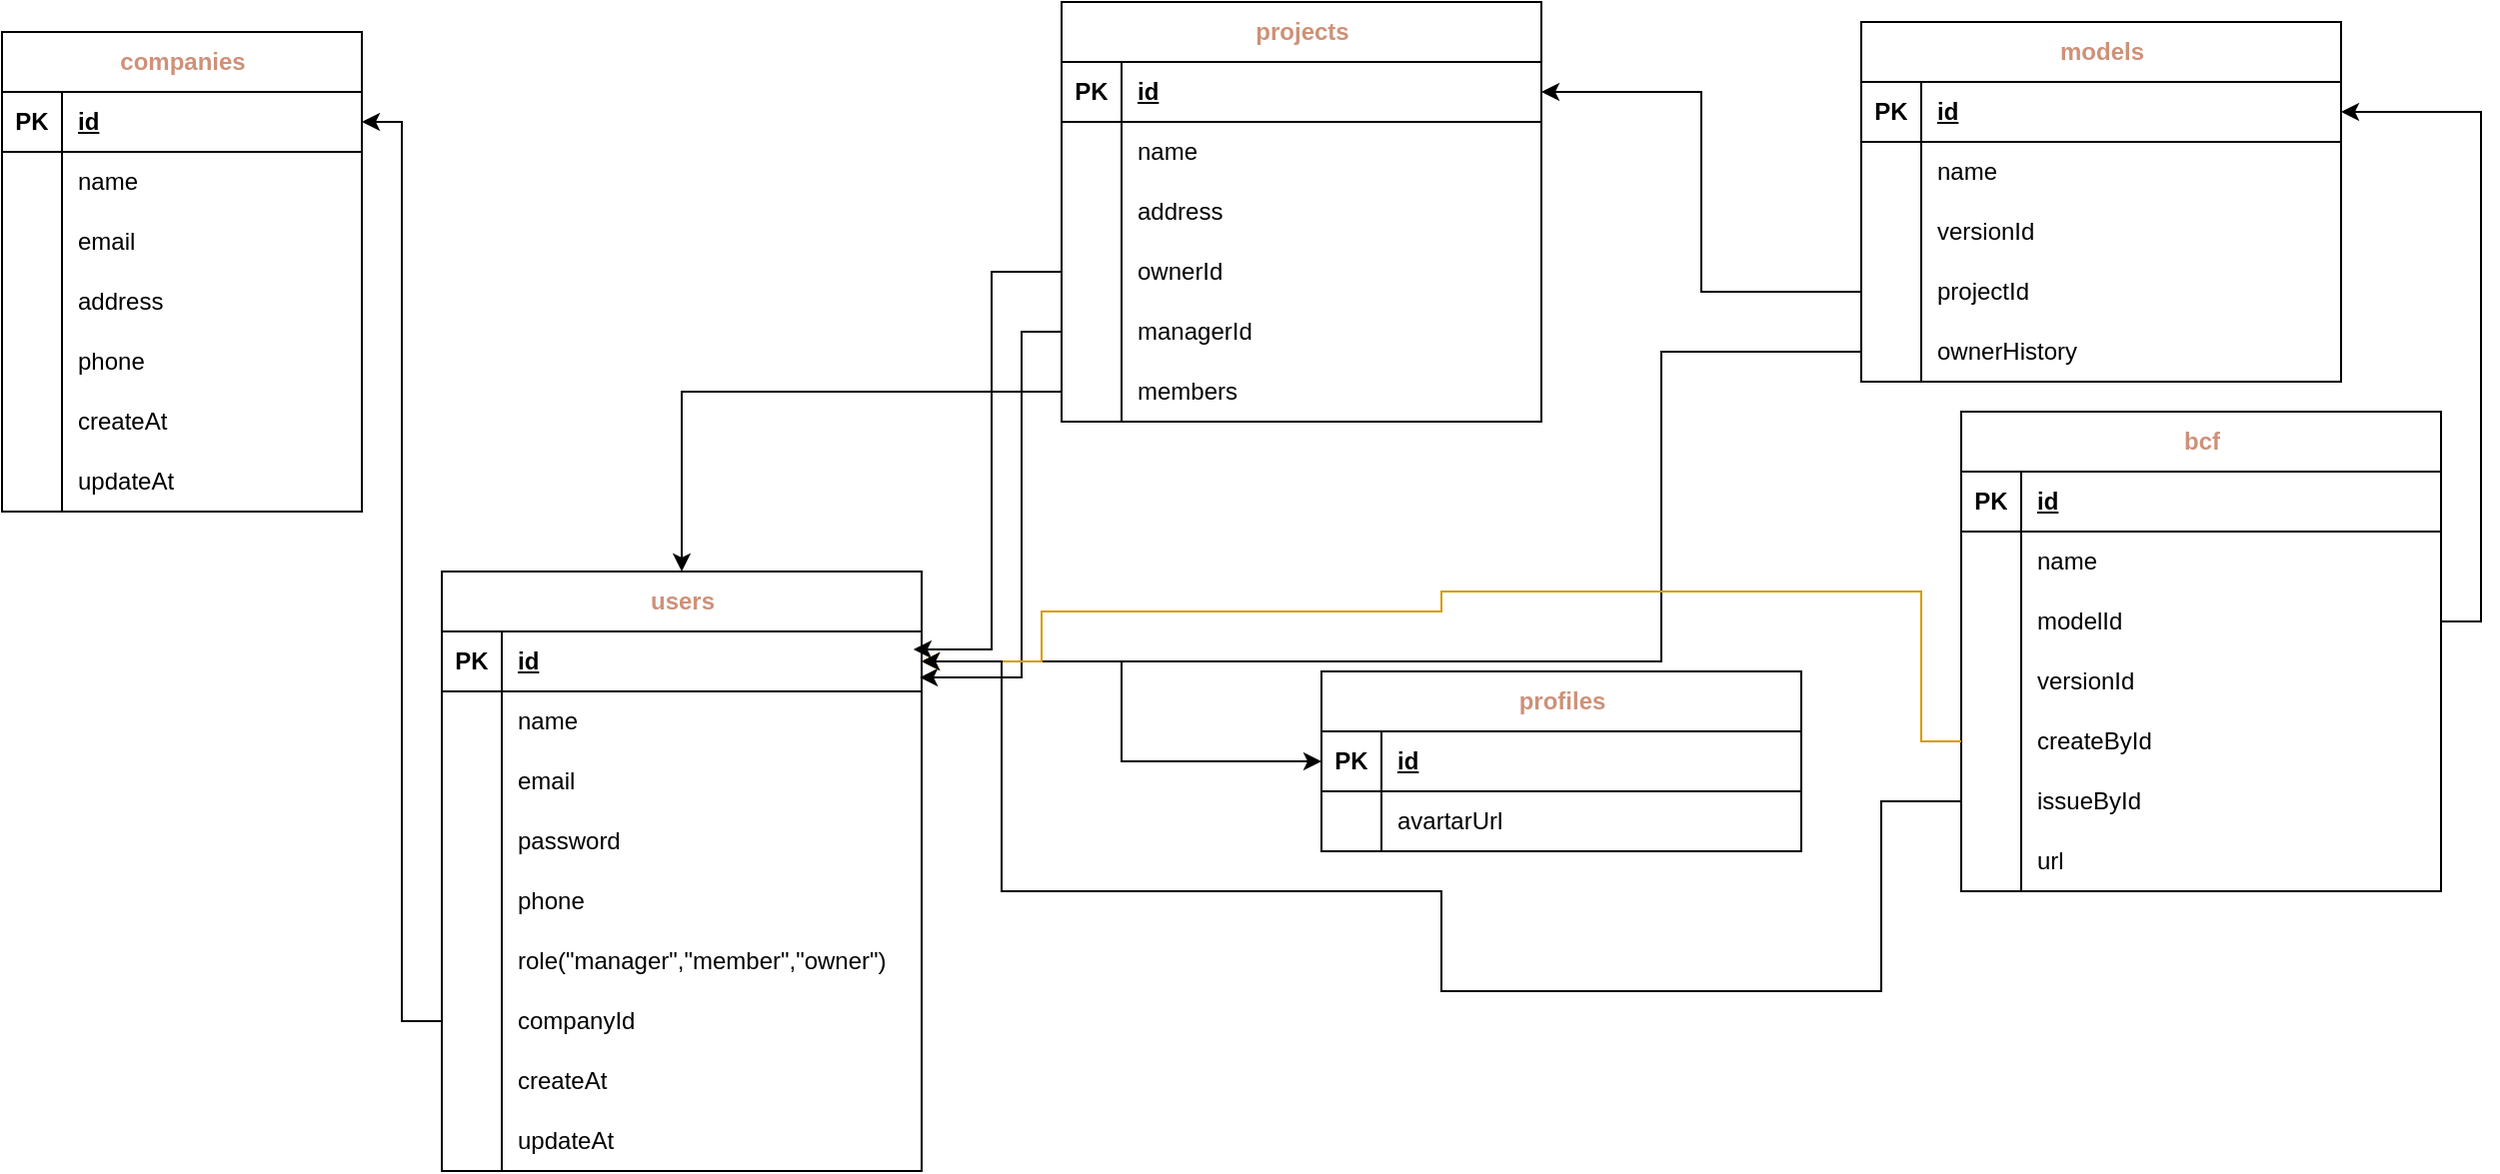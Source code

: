 <mxfile version="24.7.7">
  <diagram name="Page-1" id="wyRw4nGdcyntfbPrI7tr">
    <mxGraphModel dx="1432" dy="786" grid="1" gridSize="10" guides="1" tooltips="1" connect="1" arrows="1" fold="1" page="1" pageScale="1" pageWidth="1500" pageHeight="2000" math="0" shadow="0">
      <root>
        <mxCell id="0" />
        <mxCell id="1" parent="0" />
        <mxCell id="flNPh5zoh9c1n2RcqFWr-1" value="&lt;font color=&quot;#ce9178&quot;&gt;companies&lt;/font&gt;" style="shape=table;startSize=30;container=1;collapsible=1;childLayout=tableLayout;fixedRows=1;rowLines=0;fontStyle=1;align=center;resizeLast=1;html=1;" vertex="1" parent="1">
          <mxGeometry x="50" y="40" width="180" height="240" as="geometry" />
        </mxCell>
        <mxCell id="flNPh5zoh9c1n2RcqFWr-2" value="" style="shape=tableRow;horizontal=0;startSize=0;swimlaneHead=0;swimlaneBody=0;fillColor=none;collapsible=0;dropTarget=0;points=[[0,0.5],[1,0.5]];portConstraint=eastwest;top=0;left=0;right=0;bottom=1;" vertex="1" parent="flNPh5zoh9c1n2RcqFWr-1">
          <mxGeometry y="30" width="180" height="30" as="geometry" />
        </mxCell>
        <mxCell id="flNPh5zoh9c1n2RcqFWr-3" value="PK" style="shape=partialRectangle;connectable=0;fillColor=none;top=0;left=0;bottom=0;right=0;fontStyle=1;overflow=hidden;whiteSpace=wrap;html=1;" vertex="1" parent="flNPh5zoh9c1n2RcqFWr-2">
          <mxGeometry width="30" height="30" as="geometry">
            <mxRectangle width="30" height="30" as="alternateBounds" />
          </mxGeometry>
        </mxCell>
        <mxCell id="flNPh5zoh9c1n2RcqFWr-4" value="id" style="shape=partialRectangle;connectable=0;fillColor=none;top=0;left=0;bottom=0;right=0;align=left;spacingLeft=6;fontStyle=5;overflow=hidden;whiteSpace=wrap;html=1;" vertex="1" parent="flNPh5zoh9c1n2RcqFWr-2">
          <mxGeometry x="30" width="150" height="30" as="geometry">
            <mxRectangle width="150" height="30" as="alternateBounds" />
          </mxGeometry>
        </mxCell>
        <mxCell id="flNPh5zoh9c1n2RcqFWr-5" value="" style="shape=tableRow;horizontal=0;startSize=0;swimlaneHead=0;swimlaneBody=0;fillColor=none;collapsible=0;dropTarget=0;points=[[0,0.5],[1,0.5]];portConstraint=eastwest;top=0;left=0;right=0;bottom=0;" vertex="1" parent="flNPh5zoh9c1n2RcqFWr-1">
          <mxGeometry y="60" width="180" height="30" as="geometry" />
        </mxCell>
        <mxCell id="flNPh5zoh9c1n2RcqFWr-6" value="" style="shape=partialRectangle;connectable=0;fillColor=none;top=0;left=0;bottom=0;right=0;editable=1;overflow=hidden;whiteSpace=wrap;html=1;" vertex="1" parent="flNPh5zoh9c1n2RcqFWr-5">
          <mxGeometry width="30" height="30" as="geometry">
            <mxRectangle width="30" height="30" as="alternateBounds" />
          </mxGeometry>
        </mxCell>
        <mxCell id="flNPh5zoh9c1n2RcqFWr-7" value="name" style="shape=partialRectangle;connectable=0;fillColor=none;top=0;left=0;bottom=0;right=0;align=left;spacingLeft=6;overflow=hidden;whiteSpace=wrap;html=1;" vertex="1" parent="flNPh5zoh9c1n2RcqFWr-5">
          <mxGeometry x="30" width="150" height="30" as="geometry">
            <mxRectangle width="150" height="30" as="alternateBounds" />
          </mxGeometry>
        </mxCell>
        <mxCell id="flNPh5zoh9c1n2RcqFWr-8" value="" style="shape=tableRow;horizontal=0;startSize=0;swimlaneHead=0;swimlaneBody=0;fillColor=none;collapsible=0;dropTarget=0;points=[[0,0.5],[1,0.5]];portConstraint=eastwest;top=0;left=0;right=0;bottom=0;" vertex="1" parent="flNPh5zoh9c1n2RcqFWr-1">
          <mxGeometry y="90" width="180" height="30" as="geometry" />
        </mxCell>
        <mxCell id="flNPh5zoh9c1n2RcqFWr-9" value="" style="shape=partialRectangle;connectable=0;fillColor=none;top=0;left=0;bottom=0;right=0;editable=1;overflow=hidden;whiteSpace=wrap;html=1;" vertex="1" parent="flNPh5zoh9c1n2RcqFWr-8">
          <mxGeometry width="30" height="30" as="geometry">
            <mxRectangle width="30" height="30" as="alternateBounds" />
          </mxGeometry>
        </mxCell>
        <mxCell id="flNPh5zoh9c1n2RcqFWr-10" value="email" style="shape=partialRectangle;connectable=0;fillColor=none;top=0;left=0;bottom=0;right=0;align=left;spacingLeft=6;overflow=hidden;whiteSpace=wrap;html=1;" vertex="1" parent="flNPh5zoh9c1n2RcqFWr-8">
          <mxGeometry x="30" width="150" height="30" as="geometry">
            <mxRectangle width="150" height="30" as="alternateBounds" />
          </mxGeometry>
        </mxCell>
        <mxCell id="flNPh5zoh9c1n2RcqFWr-11" value="" style="shape=tableRow;horizontal=0;startSize=0;swimlaneHead=0;swimlaneBody=0;fillColor=none;collapsible=0;dropTarget=0;points=[[0,0.5],[1,0.5]];portConstraint=eastwest;top=0;left=0;right=0;bottom=0;" vertex="1" parent="flNPh5zoh9c1n2RcqFWr-1">
          <mxGeometry y="120" width="180" height="30" as="geometry" />
        </mxCell>
        <mxCell id="flNPh5zoh9c1n2RcqFWr-12" value="" style="shape=partialRectangle;connectable=0;fillColor=none;top=0;left=0;bottom=0;right=0;editable=1;overflow=hidden;whiteSpace=wrap;html=1;" vertex="1" parent="flNPh5zoh9c1n2RcqFWr-11">
          <mxGeometry width="30" height="30" as="geometry">
            <mxRectangle width="30" height="30" as="alternateBounds" />
          </mxGeometry>
        </mxCell>
        <mxCell id="flNPh5zoh9c1n2RcqFWr-13" value="address" style="shape=partialRectangle;connectable=0;fillColor=none;top=0;left=0;bottom=0;right=0;align=left;spacingLeft=6;overflow=hidden;whiteSpace=wrap;html=1;" vertex="1" parent="flNPh5zoh9c1n2RcqFWr-11">
          <mxGeometry x="30" width="150" height="30" as="geometry">
            <mxRectangle width="150" height="30" as="alternateBounds" />
          </mxGeometry>
        </mxCell>
        <mxCell id="flNPh5zoh9c1n2RcqFWr-42" style="shape=tableRow;horizontal=0;startSize=0;swimlaneHead=0;swimlaneBody=0;fillColor=none;collapsible=0;dropTarget=0;points=[[0,0.5],[1,0.5]];portConstraint=eastwest;top=0;left=0;right=0;bottom=0;" vertex="1" parent="flNPh5zoh9c1n2RcqFWr-1">
          <mxGeometry y="150" width="180" height="30" as="geometry" />
        </mxCell>
        <mxCell id="flNPh5zoh9c1n2RcqFWr-43" style="shape=partialRectangle;connectable=0;fillColor=none;top=0;left=0;bottom=0;right=0;editable=1;overflow=hidden;whiteSpace=wrap;html=1;" vertex="1" parent="flNPh5zoh9c1n2RcqFWr-42">
          <mxGeometry width="30" height="30" as="geometry">
            <mxRectangle width="30" height="30" as="alternateBounds" />
          </mxGeometry>
        </mxCell>
        <mxCell id="flNPh5zoh9c1n2RcqFWr-44" value="phone" style="shape=partialRectangle;connectable=0;fillColor=none;top=0;left=0;bottom=0;right=0;align=left;spacingLeft=6;overflow=hidden;whiteSpace=wrap;html=1;" vertex="1" parent="flNPh5zoh9c1n2RcqFWr-42">
          <mxGeometry x="30" width="150" height="30" as="geometry">
            <mxRectangle width="150" height="30" as="alternateBounds" />
          </mxGeometry>
        </mxCell>
        <mxCell id="flNPh5zoh9c1n2RcqFWr-17" style="shape=tableRow;horizontal=0;startSize=0;swimlaneHead=0;swimlaneBody=0;fillColor=none;collapsible=0;dropTarget=0;points=[[0,0.5],[1,0.5]];portConstraint=eastwest;top=0;left=0;right=0;bottom=0;" vertex="1" parent="flNPh5zoh9c1n2RcqFWr-1">
          <mxGeometry y="180" width="180" height="30" as="geometry" />
        </mxCell>
        <mxCell id="flNPh5zoh9c1n2RcqFWr-18" style="shape=partialRectangle;connectable=0;fillColor=none;top=0;left=0;bottom=0;right=0;editable=1;overflow=hidden;whiteSpace=wrap;html=1;" vertex="1" parent="flNPh5zoh9c1n2RcqFWr-17">
          <mxGeometry width="30" height="30" as="geometry">
            <mxRectangle width="30" height="30" as="alternateBounds" />
          </mxGeometry>
        </mxCell>
        <mxCell id="flNPh5zoh9c1n2RcqFWr-19" value="createAt" style="shape=partialRectangle;connectable=0;fillColor=none;top=0;left=0;bottom=0;right=0;align=left;spacingLeft=6;overflow=hidden;whiteSpace=wrap;html=1;" vertex="1" parent="flNPh5zoh9c1n2RcqFWr-17">
          <mxGeometry x="30" width="150" height="30" as="geometry">
            <mxRectangle width="150" height="30" as="alternateBounds" />
          </mxGeometry>
        </mxCell>
        <mxCell id="flNPh5zoh9c1n2RcqFWr-14" style="shape=tableRow;horizontal=0;startSize=0;swimlaneHead=0;swimlaneBody=0;fillColor=none;collapsible=0;dropTarget=0;points=[[0,0.5],[1,0.5]];portConstraint=eastwest;top=0;left=0;right=0;bottom=0;" vertex="1" parent="flNPh5zoh9c1n2RcqFWr-1">
          <mxGeometry y="210" width="180" height="30" as="geometry" />
        </mxCell>
        <mxCell id="flNPh5zoh9c1n2RcqFWr-15" style="shape=partialRectangle;connectable=0;fillColor=none;top=0;left=0;bottom=0;right=0;editable=1;overflow=hidden;whiteSpace=wrap;html=1;" vertex="1" parent="flNPh5zoh9c1n2RcqFWr-14">
          <mxGeometry width="30" height="30" as="geometry">
            <mxRectangle width="30" height="30" as="alternateBounds" />
          </mxGeometry>
        </mxCell>
        <mxCell id="flNPh5zoh9c1n2RcqFWr-16" value="updateAt" style="shape=partialRectangle;connectable=0;fillColor=none;top=0;left=0;bottom=0;right=0;align=left;spacingLeft=6;overflow=hidden;whiteSpace=wrap;html=1;" vertex="1" parent="flNPh5zoh9c1n2RcqFWr-14">
          <mxGeometry x="30" width="150" height="30" as="geometry">
            <mxRectangle width="150" height="30" as="alternateBounds" />
          </mxGeometry>
        </mxCell>
        <mxCell id="flNPh5zoh9c1n2RcqFWr-20" value="&lt;font color=&quot;#ce9178&quot;&gt;users&lt;/font&gt;" style="shape=table;startSize=30;container=1;collapsible=1;childLayout=tableLayout;fixedRows=1;rowLines=0;fontStyle=1;align=center;resizeLast=1;html=1;" vertex="1" parent="1">
          <mxGeometry x="270" y="310" width="240" height="300" as="geometry" />
        </mxCell>
        <mxCell id="flNPh5zoh9c1n2RcqFWr-21" value="" style="shape=tableRow;horizontal=0;startSize=0;swimlaneHead=0;swimlaneBody=0;fillColor=none;collapsible=0;dropTarget=0;points=[[0,0.5],[1,0.5]];portConstraint=eastwest;top=0;left=0;right=0;bottom=1;" vertex="1" parent="flNPh5zoh9c1n2RcqFWr-20">
          <mxGeometry y="30" width="240" height="30" as="geometry" />
        </mxCell>
        <mxCell id="flNPh5zoh9c1n2RcqFWr-22" value="PK" style="shape=partialRectangle;connectable=0;fillColor=none;top=0;left=0;bottom=0;right=0;fontStyle=1;overflow=hidden;whiteSpace=wrap;html=1;" vertex="1" parent="flNPh5zoh9c1n2RcqFWr-21">
          <mxGeometry width="30" height="30" as="geometry">
            <mxRectangle width="30" height="30" as="alternateBounds" />
          </mxGeometry>
        </mxCell>
        <mxCell id="flNPh5zoh9c1n2RcqFWr-23" value="id" style="shape=partialRectangle;connectable=0;fillColor=none;top=0;left=0;bottom=0;right=0;align=left;spacingLeft=6;fontStyle=5;overflow=hidden;whiteSpace=wrap;html=1;" vertex="1" parent="flNPh5zoh9c1n2RcqFWr-21">
          <mxGeometry x="30" width="210" height="30" as="geometry">
            <mxRectangle width="210" height="30" as="alternateBounds" />
          </mxGeometry>
        </mxCell>
        <mxCell id="flNPh5zoh9c1n2RcqFWr-24" value="" style="shape=tableRow;horizontal=0;startSize=0;swimlaneHead=0;swimlaneBody=0;fillColor=none;collapsible=0;dropTarget=0;points=[[0,0.5],[1,0.5]];portConstraint=eastwest;top=0;left=0;right=0;bottom=0;" vertex="1" parent="flNPh5zoh9c1n2RcqFWr-20">
          <mxGeometry y="60" width="240" height="30" as="geometry" />
        </mxCell>
        <mxCell id="flNPh5zoh9c1n2RcqFWr-25" value="" style="shape=partialRectangle;connectable=0;fillColor=none;top=0;left=0;bottom=0;right=0;editable=1;overflow=hidden;whiteSpace=wrap;html=1;" vertex="1" parent="flNPh5zoh9c1n2RcqFWr-24">
          <mxGeometry width="30" height="30" as="geometry">
            <mxRectangle width="30" height="30" as="alternateBounds" />
          </mxGeometry>
        </mxCell>
        <mxCell id="flNPh5zoh9c1n2RcqFWr-26" value="name" style="shape=partialRectangle;connectable=0;fillColor=none;top=0;left=0;bottom=0;right=0;align=left;spacingLeft=6;overflow=hidden;whiteSpace=wrap;html=1;" vertex="1" parent="flNPh5zoh9c1n2RcqFWr-24">
          <mxGeometry x="30" width="210" height="30" as="geometry">
            <mxRectangle width="210" height="30" as="alternateBounds" />
          </mxGeometry>
        </mxCell>
        <mxCell id="flNPh5zoh9c1n2RcqFWr-27" value="" style="shape=tableRow;horizontal=0;startSize=0;swimlaneHead=0;swimlaneBody=0;fillColor=none;collapsible=0;dropTarget=0;points=[[0,0.5],[1,0.5]];portConstraint=eastwest;top=0;left=0;right=0;bottom=0;" vertex="1" parent="flNPh5zoh9c1n2RcqFWr-20">
          <mxGeometry y="90" width="240" height="30" as="geometry" />
        </mxCell>
        <mxCell id="flNPh5zoh9c1n2RcqFWr-28" value="" style="shape=partialRectangle;connectable=0;fillColor=none;top=0;left=0;bottom=0;right=0;editable=1;overflow=hidden;whiteSpace=wrap;html=1;" vertex="1" parent="flNPh5zoh9c1n2RcqFWr-27">
          <mxGeometry width="30" height="30" as="geometry">
            <mxRectangle width="30" height="30" as="alternateBounds" />
          </mxGeometry>
        </mxCell>
        <mxCell id="flNPh5zoh9c1n2RcqFWr-29" value="email" style="shape=partialRectangle;connectable=0;fillColor=none;top=0;left=0;bottom=0;right=0;align=left;spacingLeft=6;overflow=hidden;whiteSpace=wrap;html=1;" vertex="1" parent="flNPh5zoh9c1n2RcqFWr-27">
          <mxGeometry x="30" width="210" height="30" as="geometry">
            <mxRectangle width="210" height="30" as="alternateBounds" />
          </mxGeometry>
        </mxCell>
        <mxCell id="flNPh5zoh9c1n2RcqFWr-30" value="" style="shape=tableRow;horizontal=0;startSize=0;swimlaneHead=0;swimlaneBody=0;fillColor=none;collapsible=0;dropTarget=0;points=[[0,0.5],[1,0.5]];portConstraint=eastwest;top=0;left=0;right=0;bottom=0;" vertex="1" parent="flNPh5zoh9c1n2RcqFWr-20">
          <mxGeometry y="120" width="240" height="30" as="geometry" />
        </mxCell>
        <mxCell id="flNPh5zoh9c1n2RcqFWr-31" value="" style="shape=partialRectangle;connectable=0;fillColor=none;top=0;left=0;bottom=0;right=0;editable=1;overflow=hidden;whiteSpace=wrap;html=1;" vertex="1" parent="flNPh5zoh9c1n2RcqFWr-30">
          <mxGeometry width="30" height="30" as="geometry">
            <mxRectangle width="30" height="30" as="alternateBounds" />
          </mxGeometry>
        </mxCell>
        <mxCell id="flNPh5zoh9c1n2RcqFWr-32" value="password" style="shape=partialRectangle;connectable=0;fillColor=none;top=0;left=0;bottom=0;right=0;align=left;spacingLeft=6;overflow=hidden;whiteSpace=wrap;html=1;" vertex="1" parent="flNPh5zoh9c1n2RcqFWr-30">
          <mxGeometry x="30" width="210" height="30" as="geometry">
            <mxRectangle width="210" height="30" as="alternateBounds" />
          </mxGeometry>
        </mxCell>
        <mxCell id="flNPh5zoh9c1n2RcqFWr-33" style="shape=tableRow;horizontal=0;startSize=0;swimlaneHead=0;swimlaneBody=0;fillColor=none;collapsible=0;dropTarget=0;points=[[0,0.5],[1,0.5]];portConstraint=eastwest;top=0;left=0;right=0;bottom=0;" vertex="1" parent="flNPh5zoh9c1n2RcqFWr-20">
          <mxGeometry y="150" width="240" height="30" as="geometry" />
        </mxCell>
        <mxCell id="flNPh5zoh9c1n2RcqFWr-34" style="shape=partialRectangle;connectable=0;fillColor=none;top=0;left=0;bottom=0;right=0;editable=1;overflow=hidden;whiteSpace=wrap;html=1;" vertex="1" parent="flNPh5zoh9c1n2RcqFWr-33">
          <mxGeometry width="30" height="30" as="geometry">
            <mxRectangle width="30" height="30" as="alternateBounds" />
          </mxGeometry>
        </mxCell>
        <mxCell id="flNPh5zoh9c1n2RcqFWr-35" value="phone" style="shape=partialRectangle;connectable=0;fillColor=none;top=0;left=0;bottom=0;right=0;align=left;spacingLeft=6;overflow=hidden;whiteSpace=wrap;html=1;" vertex="1" parent="flNPh5zoh9c1n2RcqFWr-33">
          <mxGeometry x="30" width="210" height="30" as="geometry">
            <mxRectangle width="210" height="30" as="alternateBounds" />
          </mxGeometry>
        </mxCell>
        <mxCell id="flNPh5zoh9c1n2RcqFWr-39" style="shape=tableRow;horizontal=0;startSize=0;swimlaneHead=0;swimlaneBody=0;fillColor=none;collapsible=0;dropTarget=0;points=[[0,0.5],[1,0.5]];portConstraint=eastwest;top=0;left=0;right=0;bottom=0;" vertex="1" parent="flNPh5zoh9c1n2RcqFWr-20">
          <mxGeometry y="180" width="240" height="30" as="geometry" />
        </mxCell>
        <mxCell id="flNPh5zoh9c1n2RcqFWr-40" style="shape=partialRectangle;connectable=0;fillColor=none;top=0;left=0;bottom=0;right=0;editable=1;overflow=hidden;whiteSpace=wrap;html=1;" vertex="1" parent="flNPh5zoh9c1n2RcqFWr-39">
          <mxGeometry width="30" height="30" as="geometry">
            <mxRectangle width="30" height="30" as="alternateBounds" />
          </mxGeometry>
        </mxCell>
        <mxCell id="flNPh5zoh9c1n2RcqFWr-41" value="role(&quot;manager&quot;,&quot;member&quot;,&quot;owner&quot;)" style="shape=partialRectangle;connectable=0;fillColor=none;top=0;left=0;bottom=0;right=0;align=left;spacingLeft=6;overflow=hidden;whiteSpace=wrap;html=1;" vertex="1" parent="flNPh5zoh9c1n2RcqFWr-39">
          <mxGeometry x="30" width="210" height="30" as="geometry">
            <mxRectangle width="210" height="30" as="alternateBounds" />
          </mxGeometry>
        </mxCell>
        <mxCell id="flNPh5zoh9c1n2RcqFWr-132" style="shape=tableRow;horizontal=0;startSize=0;swimlaneHead=0;swimlaneBody=0;fillColor=none;collapsible=0;dropTarget=0;points=[[0,0.5],[1,0.5]];portConstraint=eastwest;top=0;left=0;right=0;bottom=0;" vertex="1" parent="flNPh5zoh9c1n2RcqFWr-20">
          <mxGeometry y="210" width="240" height="30" as="geometry" />
        </mxCell>
        <mxCell id="flNPh5zoh9c1n2RcqFWr-133" style="shape=partialRectangle;connectable=0;fillColor=none;top=0;left=0;bottom=0;right=0;editable=1;overflow=hidden;whiteSpace=wrap;html=1;" vertex="1" parent="flNPh5zoh9c1n2RcqFWr-132">
          <mxGeometry width="30" height="30" as="geometry">
            <mxRectangle width="30" height="30" as="alternateBounds" />
          </mxGeometry>
        </mxCell>
        <mxCell id="flNPh5zoh9c1n2RcqFWr-134" value="companyId" style="shape=partialRectangle;connectable=0;fillColor=none;top=0;left=0;bottom=0;right=0;align=left;spacingLeft=6;overflow=hidden;whiteSpace=wrap;html=1;" vertex="1" parent="flNPh5zoh9c1n2RcqFWr-132">
          <mxGeometry x="30" width="210" height="30" as="geometry">
            <mxRectangle width="210" height="30" as="alternateBounds" />
          </mxGeometry>
        </mxCell>
        <mxCell id="flNPh5zoh9c1n2RcqFWr-36" style="shape=tableRow;horizontal=0;startSize=0;swimlaneHead=0;swimlaneBody=0;fillColor=none;collapsible=0;dropTarget=0;points=[[0,0.5],[1,0.5]];portConstraint=eastwest;top=0;left=0;right=0;bottom=0;" vertex="1" parent="flNPh5zoh9c1n2RcqFWr-20">
          <mxGeometry y="240" width="240" height="30" as="geometry" />
        </mxCell>
        <mxCell id="flNPh5zoh9c1n2RcqFWr-37" style="shape=partialRectangle;connectable=0;fillColor=none;top=0;left=0;bottom=0;right=0;editable=1;overflow=hidden;whiteSpace=wrap;html=1;" vertex="1" parent="flNPh5zoh9c1n2RcqFWr-36">
          <mxGeometry width="30" height="30" as="geometry">
            <mxRectangle width="30" height="30" as="alternateBounds" />
          </mxGeometry>
        </mxCell>
        <mxCell id="flNPh5zoh9c1n2RcqFWr-38" value="createAt" style="shape=partialRectangle;connectable=0;fillColor=none;top=0;left=0;bottom=0;right=0;align=left;spacingLeft=6;overflow=hidden;whiteSpace=wrap;html=1;" vertex="1" parent="flNPh5zoh9c1n2RcqFWr-36">
          <mxGeometry x="30" width="210" height="30" as="geometry">
            <mxRectangle width="210" height="30" as="alternateBounds" />
          </mxGeometry>
        </mxCell>
        <mxCell id="flNPh5zoh9c1n2RcqFWr-45" style="shape=tableRow;horizontal=0;startSize=0;swimlaneHead=0;swimlaneBody=0;fillColor=none;collapsible=0;dropTarget=0;points=[[0,0.5],[1,0.5]];portConstraint=eastwest;top=0;left=0;right=0;bottom=0;" vertex="1" parent="flNPh5zoh9c1n2RcqFWr-20">
          <mxGeometry y="270" width="240" height="30" as="geometry" />
        </mxCell>
        <mxCell id="flNPh5zoh9c1n2RcqFWr-46" style="shape=partialRectangle;connectable=0;fillColor=none;top=0;left=0;bottom=0;right=0;editable=1;overflow=hidden;whiteSpace=wrap;html=1;" vertex="1" parent="flNPh5zoh9c1n2RcqFWr-45">
          <mxGeometry width="30" height="30" as="geometry">
            <mxRectangle width="30" height="30" as="alternateBounds" />
          </mxGeometry>
        </mxCell>
        <mxCell id="flNPh5zoh9c1n2RcqFWr-47" value="updateAt" style="shape=partialRectangle;connectable=0;fillColor=none;top=0;left=0;bottom=0;right=0;align=left;spacingLeft=6;overflow=hidden;whiteSpace=wrap;html=1;" vertex="1" parent="flNPh5zoh9c1n2RcqFWr-45">
          <mxGeometry x="30" width="210" height="30" as="geometry">
            <mxRectangle width="210" height="30" as="alternateBounds" />
          </mxGeometry>
        </mxCell>
        <mxCell id="flNPh5zoh9c1n2RcqFWr-48" value="&lt;font color=&quot;#ce9178&quot;&gt;profiles&lt;/font&gt;" style="shape=table;startSize=30;container=1;collapsible=1;childLayout=tableLayout;fixedRows=1;rowLines=0;fontStyle=1;align=center;resizeLast=1;html=1;" vertex="1" parent="1">
          <mxGeometry x="710" y="360" width="240" height="90" as="geometry" />
        </mxCell>
        <mxCell id="flNPh5zoh9c1n2RcqFWr-49" value="" style="shape=tableRow;horizontal=0;startSize=0;swimlaneHead=0;swimlaneBody=0;fillColor=none;collapsible=0;dropTarget=0;points=[[0,0.5],[1,0.5]];portConstraint=eastwest;top=0;left=0;right=0;bottom=1;" vertex="1" parent="flNPh5zoh9c1n2RcqFWr-48">
          <mxGeometry y="30" width="240" height="30" as="geometry" />
        </mxCell>
        <mxCell id="flNPh5zoh9c1n2RcqFWr-50" value="PK" style="shape=partialRectangle;connectable=0;fillColor=none;top=0;left=0;bottom=0;right=0;fontStyle=1;overflow=hidden;whiteSpace=wrap;html=1;" vertex="1" parent="flNPh5zoh9c1n2RcqFWr-49">
          <mxGeometry width="30" height="30" as="geometry">
            <mxRectangle width="30" height="30" as="alternateBounds" />
          </mxGeometry>
        </mxCell>
        <mxCell id="flNPh5zoh9c1n2RcqFWr-51" value="id" style="shape=partialRectangle;connectable=0;fillColor=none;top=0;left=0;bottom=0;right=0;align=left;spacingLeft=6;fontStyle=5;overflow=hidden;whiteSpace=wrap;html=1;" vertex="1" parent="flNPh5zoh9c1n2RcqFWr-49">
          <mxGeometry x="30" width="210" height="30" as="geometry">
            <mxRectangle width="210" height="30" as="alternateBounds" />
          </mxGeometry>
        </mxCell>
        <mxCell id="flNPh5zoh9c1n2RcqFWr-52" value="" style="shape=tableRow;horizontal=0;startSize=0;swimlaneHead=0;swimlaneBody=0;fillColor=none;collapsible=0;dropTarget=0;points=[[0,0.5],[1,0.5]];portConstraint=eastwest;top=0;left=0;right=0;bottom=0;" vertex="1" parent="flNPh5zoh9c1n2RcqFWr-48">
          <mxGeometry y="60" width="240" height="30" as="geometry" />
        </mxCell>
        <mxCell id="flNPh5zoh9c1n2RcqFWr-53" value="" style="shape=partialRectangle;connectable=0;fillColor=none;top=0;left=0;bottom=0;right=0;editable=1;overflow=hidden;whiteSpace=wrap;html=1;" vertex="1" parent="flNPh5zoh9c1n2RcqFWr-52">
          <mxGeometry width="30" height="30" as="geometry">
            <mxRectangle width="30" height="30" as="alternateBounds" />
          </mxGeometry>
        </mxCell>
        <mxCell id="flNPh5zoh9c1n2RcqFWr-54" value="avartarUrl" style="shape=partialRectangle;connectable=0;fillColor=none;top=0;left=0;bottom=0;right=0;align=left;spacingLeft=6;overflow=hidden;whiteSpace=wrap;html=1;" vertex="1" parent="flNPh5zoh9c1n2RcqFWr-52">
          <mxGeometry x="30" width="210" height="30" as="geometry">
            <mxRectangle width="210" height="30" as="alternateBounds" />
          </mxGeometry>
        </mxCell>
        <mxCell id="flNPh5zoh9c1n2RcqFWr-73" value="&lt;font color=&quot;#ce9178&quot;&gt;projects&lt;/font&gt;" style="shape=table;startSize=30;container=1;collapsible=1;childLayout=tableLayout;fixedRows=1;rowLines=0;fontStyle=1;align=center;resizeLast=1;html=1;" vertex="1" parent="1">
          <mxGeometry x="580" y="25" width="240" height="210" as="geometry" />
        </mxCell>
        <mxCell id="flNPh5zoh9c1n2RcqFWr-74" value="" style="shape=tableRow;horizontal=0;startSize=0;swimlaneHead=0;swimlaneBody=0;fillColor=none;collapsible=0;dropTarget=0;points=[[0,0.5],[1,0.5]];portConstraint=eastwest;top=0;left=0;right=0;bottom=1;" vertex="1" parent="flNPh5zoh9c1n2RcqFWr-73">
          <mxGeometry y="30" width="240" height="30" as="geometry" />
        </mxCell>
        <mxCell id="flNPh5zoh9c1n2RcqFWr-75" value="PK" style="shape=partialRectangle;connectable=0;fillColor=none;top=0;left=0;bottom=0;right=0;fontStyle=1;overflow=hidden;whiteSpace=wrap;html=1;" vertex="1" parent="flNPh5zoh9c1n2RcqFWr-74">
          <mxGeometry width="30" height="30" as="geometry">
            <mxRectangle width="30" height="30" as="alternateBounds" />
          </mxGeometry>
        </mxCell>
        <mxCell id="flNPh5zoh9c1n2RcqFWr-76" value="id" style="shape=partialRectangle;connectable=0;fillColor=none;top=0;left=0;bottom=0;right=0;align=left;spacingLeft=6;fontStyle=5;overflow=hidden;whiteSpace=wrap;html=1;" vertex="1" parent="flNPh5zoh9c1n2RcqFWr-74">
          <mxGeometry x="30" width="210" height="30" as="geometry">
            <mxRectangle width="210" height="30" as="alternateBounds" />
          </mxGeometry>
        </mxCell>
        <mxCell id="flNPh5zoh9c1n2RcqFWr-77" value="" style="shape=tableRow;horizontal=0;startSize=0;swimlaneHead=0;swimlaneBody=0;fillColor=none;collapsible=0;dropTarget=0;points=[[0,0.5],[1,0.5]];portConstraint=eastwest;top=0;left=0;right=0;bottom=0;" vertex="1" parent="flNPh5zoh9c1n2RcqFWr-73">
          <mxGeometry y="60" width="240" height="30" as="geometry" />
        </mxCell>
        <mxCell id="flNPh5zoh9c1n2RcqFWr-78" value="" style="shape=partialRectangle;connectable=0;fillColor=none;top=0;left=0;bottom=0;right=0;editable=1;overflow=hidden;whiteSpace=wrap;html=1;" vertex="1" parent="flNPh5zoh9c1n2RcqFWr-77">
          <mxGeometry width="30" height="30" as="geometry">
            <mxRectangle width="30" height="30" as="alternateBounds" />
          </mxGeometry>
        </mxCell>
        <mxCell id="flNPh5zoh9c1n2RcqFWr-79" value="name" style="shape=partialRectangle;connectable=0;fillColor=none;top=0;left=0;bottom=0;right=0;align=left;spacingLeft=6;overflow=hidden;whiteSpace=wrap;html=1;" vertex="1" parent="flNPh5zoh9c1n2RcqFWr-77">
          <mxGeometry x="30" width="210" height="30" as="geometry">
            <mxRectangle width="210" height="30" as="alternateBounds" />
          </mxGeometry>
        </mxCell>
        <mxCell id="flNPh5zoh9c1n2RcqFWr-80" value="" style="shape=tableRow;horizontal=0;startSize=0;swimlaneHead=0;swimlaneBody=0;fillColor=none;collapsible=0;dropTarget=0;points=[[0,0.5],[1,0.5]];portConstraint=eastwest;top=0;left=0;right=0;bottom=0;" vertex="1" parent="flNPh5zoh9c1n2RcqFWr-73">
          <mxGeometry y="90" width="240" height="30" as="geometry" />
        </mxCell>
        <mxCell id="flNPh5zoh9c1n2RcqFWr-81" value="" style="shape=partialRectangle;connectable=0;fillColor=none;top=0;left=0;bottom=0;right=0;editable=1;overflow=hidden;whiteSpace=wrap;html=1;" vertex="1" parent="flNPh5zoh9c1n2RcqFWr-80">
          <mxGeometry width="30" height="30" as="geometry">
            <mxRectangle width="30" height="30" as="alternateBounds" />
          </mxGeometry>
        </mxCell>
        <mxCell id="flNPh5zoh9c1n2RcqFWr-82" value="address" style="shape=partialRectangle;connectable=0;fillColor=none;top=0;left=0;bottom=0;right=0;align=left;spacingLeft=6;overflow=hidden;whiteSpace=wrap;html=1;" vertex="1" parent="flNPh5zoh9c1n2RcqFWr-80">
          <mxGeometry x="30" width="210" height="30" as="geometry">
            <mxRectangle width="210" height="30" as="alternateBounds" />
          </mxGeometry>
        </mxCell>
        <mxCell id="flNPh5zoh9c1n2RcqFWr-83" value="" style="shape=tableRow;horizontal=0;startSize=0;swimlaneHead=0;swimlaneBody=0;fillColor=none;collapsible=0;dropTarget=0;points=[[0,0.5],[1,0.5]];portConstraint=eastwest;top=0;left=0;right=0;bottom=0;" vertex="1" parent="flNPh5zoh9c1n2RcqFWr-73">
          <mxGeometry y="120" width="240" height="30" as="geometry" />
        </mxCell>
        <mxCell id="flNPh5zoh9c1n2RcqFWr-84" value="" style="shape=partialRectangle;connectable=0;fillColor=none;top=0;left=0;bottom=0;right=0;editable=1;overflow=hidden;whiteSpace=wrap;html=1;" vertex="1" parent="flNPh5zoh9c1n2RcqFWr-83">
          <mxGeometry width="30" height="30" as="geometry">
            <mxRectangle width="30" height="30" as="alternateBounds" />
          </mxGeometry>
        </mxCell>
        <mxCell id="flNPh5zoh9c1n2RcqFWr-85" value="ownerId" style="shape=partialRectangle;connectable=0;fillColor=none;top=0;left=0;bottom=0;right=0;align=left;spacingLeft=6;overflow=hidden;whiteSpace=wrap;html=1;" vertex="1" parent="flNPh5zoh9c1n2RcqFWr-83">
          <mxGeometry x="30" width="210" height="30" as="geometry">
            <mxRectangle width="210" height="30" as="alternateBounds" />
          </mxGeometry>
        </mxCell>
        <mxCell id="flNPh5zoh9c1n2RcqFWr-137" style="shape=tableRow;horizontal=0;startSize=0;swimlaneHead=0;swimlaneBody=0;fillColor=none;collapsible=0;dropTarget=0;points=[[0,0.5],[1,0.5]];portConstraint=eastwest;top=0;left=0;right=0;bottom=0;" vertex="1" parent="flNPh5zoh9c1n2RcqFWr-73">
          <mxGeometry y="150" width="240" height="30" as="geometry" />
        </mxCell>
        <mxCell id="flNPh5zoh9c1n2RcqFWr-138" style="shape=partialRectangle;connectable=0;fillColor=none;top=0;left=0;bottom=0;right=0;editable=1;overflow=hidden;whiteSpace=wrap;html=1;" vertex="1" parent="flNPh5zoh9c1n2RcqFWr-137">
          <mxGeometry width="30" height="30" as="geometry">
            <mxRectangle width="30" height="30" as="alternateBounds" />
          </mxGeometry>
        </mxCell>
        <mxCell id="flNPh5zoh9c1n2RcqFWr-139" value="managerId" style="shape=partialRectangle;connectable=0;fillColor=none;top=0;left=0;bottom=0;right=0;align=left;spacingLeft=6;overflow=hidden;whiteSpace=wrap;html=1;" vertex="1" parent="flNPh5zoh9c1n2RcqFWr-137">
          <mxGeometry x="30" width="210" height="30" as="geometry">
            <mxRectangle width="210" height="30" as="alternateBounds" />
          </mxGeometry>
        </mxCell>
        <mxCell id="flNPh5zoh9c1n2RcqFWr-140" style="shape=tableRow;horizontal=0;startSize=0;swimlaneHead=0;swimlaneBody=0;fillColor=none;collapsible=0;dropTarget=0;points=[[0,0.5],[1,0.5]];portConstraint=eastwest;top=0;left=0;right=0;bottom=0;" vertex="1" parent="flNPh5zoh9c1n2RcqFWr-73">
          <mxGeometry y="180" width="240" height="30" as="geometry" />
        </mxCell>
        <mxCell id="flNPh5zoh9c1n2RcqFWr-141" style="shape=partialRectangle;connectable=0;fillColor=none;top=0;left=0;bottom=0;right=0;editable=1;overflow=hidden;whiteSpace=wrap;html=1;" vertex="1" parent="flNPh5zoh9c1n2RcqFWr-140">
          <mxGeometry width="30" height="30" as="geometry">
            <mxRectangle width="30" height="30" as="alternateBounds" />
          </mxGeometry>
        </mxCell>
        <mxCell id="flNPh5zoh9c1n2RcqFWr-142" value="members" style="shape=partialRectangle;connectable=0;fillColor=none;top=0;left=0;bottom=0;right=0;align=left;spacingLeft=6;overflow=hidden;whiteSpace=wrap;html=1;" vertex="1" parent="flNPh5zoh9c1n2RcqFWr-140">
          <mxGeometry x="30" width="210" height="30" as="geometry">
            <mxRectangle width="210" height="30" as="alternateBounds" />
          </mxGeometry>
        </mxCell>
        <mxCell id="flNPh5zoh9c1n2RcqFWr-98" value="&lt;font color=&quot;#ce9178&quot;&gt;models&lt;/font&gt;" style="shape=table;startSize=30;container=1;collapsible=1;childLayout=tableLayout;fixedRows=1;rowLines=0;fontStyle=1;align=center;resizeLast=1;html=1;" vertex="1" parent="1">
          <mxGeometry x="980" y="35" width="240" height="180" as="geometry" />
        </mxCell>
        <mxCell id="flNPh5zoh9c1n2RcqFWr-99" value="" style="shape=tableRow;horizontal=0;startSize=0;swimlaneHead=0;swimlaneBody=0;fillColor=none;collapsible=0;dropTarget=0;points=[[0,0.5],[1,0.5]];portConstraint=eastwest;top=0;left=0;right=0;bottom=1;" vertex="1" parent="flNPh5zoh9c1n2RcqFWr-98">
          <mxGeometry y="30" width="240" height="30" as="geometry" />
        </mxCell>
        <mxCell id="flNPh5zoh9c1n2RcqFWr-100" value="PK" style="shape=partialRectangle;connectable=0;fillColor=none;top=0;left=0;bottom=0;right=0;fontStyle=1;overflow=hidden;whiteSpace=wrap;html=1;" vertex="1" parent="flNPh5zoh9c1n2RcqFWr-99">
          <mxGeometry width="30" height="30" as="geometry">
            <mxRectangle width="30" height="30" as="alternateBounds" />
          </mxGeometry>
        </mxCell>
        <mxCell id="flNPh5zoh9c1n2RcqFWr-101" value="id" style="shape=partialRectangle;connectable=0;fillColor=none;top=0;left=0;bottom=0;right=0;align=left;spacingLeft=6;fontStyle=5;overflow=hidden;whiteSpace=wrap;html=1;" vertex="1" parent="flNPh5zoh9c1n2RcqFWr-99">
          <mxGeometry x="30" width="210" height="30" as="geometry">
            <mxRectangle width="210" height="30" as="alternateBounds" />
          </mxGeometry>
        </mxCell>
        <mxCell id="flNPh5zoh9c1n2RcqFWr-102" value="" style="shape=tableRow;horizontal=0;startSize=0;swimlaneHead=0;swimlaneBody=0;fillColor=none;collapsible=0;dropTarget=0;points=[[0,0.5],[1,0.5]];portConstraint=eastwest;top=0;left=0;right=0;bottom=0;" vertex="1" parent="flNPh5zoh9c1n2RcqFWr-98">
          <mxGeometry y="60" width="240" height="30" as="geometry" />
        </mxCell>
        <mxCell id="flNPh5zoh9c1n2RcqFWr-103" value="" style="shape=partialRectangle;connectable=0;fillColor=none;top=0;left=0;bottom=0;right=0;editable=1;overflow=hidden;whiteSpace=wrap;html=1;" vertex="1" parent="flNPh5zoh9c1n2RcqFWr-102">
          <mxGeometry width="30" height="30" as="geometry">
            <mxRectangle width="30" height="30" as="alternateBounds" />
          </mxGeometry>
        </mxCell>
        <mxCell id="flNPh5zoh9c1n2RcqFWr-104" value="name" style="shape=partialRectangle;connectable=0;fillColor=none;top=0;left=0;bottom=0;right=0;align=left;spacingLeft=6;overflow=hidden;whiteSpace=wrap;html=1;" vertex="1" parent="flNPh5zoh9c1n2RcqFWr-102">
          <mxGeometry x="30" width="210" height="30" as="geometry">
            <mxRectangle width="210" height="30" as="alternateBounds" />
          </mxGeometry>
        </mxCell>
        <mxCell id="flNPh5zoh9c1n2RcqFWr-105" value="" style="shape=tableRow;horizontal=0;startSize=0;swimlaneHead=0;swimlaneBody=0;fillColor=none;collapsible=0;dropTarget=0;points=[[0,0.5],[1,0.5]];portConstraint=eastwest;top=0;left=0;right=0;bottom=0;" vertex="1" parent="flNPh5zoh9c1n2RcqFWr-98">
          <mxGeometry y="90" width="240" height="30" as="geometry" />
        </mxCell>
        <mxCell id="flNPh5zoh9c1n2RcqFWr-106" value="" style="shape=partialRectangle;connectable=0;fillColor=none;top=0;left=0;bottom=0;right=0;editable=1;overflow=hidden;whiteSpace=wrap;html=1;" vertex="1" parent="flNPh5zoh9c1n2RcqFWr-105">
          <mxGeometry width="30" height="30" as="geometry">
            <mxRectangle width="30" height="30" as="alternateBounds" />
          </mxGeometry>
        </mxCell>
        <mxCell id="flNPh5zoh9c1n2RcqFWr-107" value="versionId" style="shape=partialRectangle;connectable=0;fillColor=none;top=0;left=0;bottom=0;right=0;align=left;spacingLeft=6;overflow=hidden;whiteSpace=wrap;html=1;" vertex="1" parent="flNPh5zoh9c1n2RcqFWr-105">
          <mxGeometry x="30" width="210" height="30" as="geometry">
            <mxRectangle width="210" height="30" as="alternateBounds" />
          </mxGeometry>
        </mxCell>
        <mxCell id="flNPh5zoh9c1n2RcqFWr-146" style="shape=tableRow;horizontal=0;startSize=0;swimlaneHead=0;swimlaneBody=0;fillColor=none;collapsible=0;dropTarget=0;points=[[0,0.5],[1,0.5]];portConstraint=eastwest;top=0;left=0;right=0;bottom=0;" vertex="1" parent="flNPh5zoh9c1n2RcqFWr-98">
          <mxGeometry y="120" width="240" height="30" as="geometry" />
        </mxCell>
        <mxCell id="flNPh5zoh9c1n2RcqFWr-147" style="shape=partialRectangle;connectable=0;fillColor=none;top=0;left=0;bottom=0;right=0;editable=1;overflow=hidden;whiteSpace=wrap;html=1;" vertex="1" parent="flNPh5zoh9c1n2RcqFWr-146">
          <mxGeometry width="30" height="30" as="geometry">
            <mxRectangle width="30" height="30" as="alternateBounds" />
          </mxGeometry>
        </mxCell>
        <mxCell id="flNPh5zoh9c1n2RcqFWr-148" value="projectId" style="shape=partialRectangle;connectable=0;fillColor=none;top=0;left=0;bottom=0;right=0;align=left;spacingLeft=6;overflow=hidden;whiteSpace=wrap;html=1;" vertex="1" parent="flNPh5zoh9c1n2RcqFWr-146">
          <mxGeometry x="30" width="210" height="30" as="geometry">
            <mxRectangle width="210" height="30" as="alternateBounds" />
          </mxGeometry>
        </mxCell>
        <mxCell id="flNPh5zoh9c1n2RcqFWr-108" value="" style="shape=tableRow;horizontal=0;startSize=0;swimlaneHead=0;swimlaneBody=0;fillColor=none;collapsible=0;dropTarget=0;points=[[0,0.5],[1,0.5]];portConstraint=eastwest;top=0;left=0;right=0;bottom=0;" vertex="1" parent="flNPh5zoh9c1n2RcqFWr-98">
          <mxGeometry y="150" width="240" height="30" as="geometry" />
        </mxCell>
        <mxCell id="flNPh5zoh9c1n2RcqFWr-109" value="" style="shape=partialRectangle;connectable=0;fillColor=none;top=0;left=0;bottom=0;right=0;editable=1;overflow=hidden;whiteSpace=wrap;html=1;" vertex="1" parent="flNPh5zoh9c1n2RcqFWr-108">
          <mxGeometry width="30" height="30" as="geometry">
            <mxRectangle width="30" height="30" as="alternateBounds" />
          </mxGeometry>
        </mxCell>
        <mxCell id="flNPh5zoh9c1n2RcqFWr-110" value="ownerHistory" style="shape=partialRectangle;connectable=0;fillColor=none;top=0;left=0;bottom=0;right=0;align=left;spacingLeft=6;overflow=hidden;whiteSpace=wrap;html=1;" vertex="1" parent="flNPh5zoh9c1n2RcqFWr-108">
          <mxGeometry x="30" width="210" height="30" as="geometry">
            <mxRectangle width="210" height="30" as="alternateBounds" />
          </mxGeometry>
        </mxCell>
        <mxCell id="flNPh5zoh9c1n2RcqFWr-111" value="&lt;font color=&quot;#ce9178&quot;&gt;bcf&lt;/font&gt;" style="shape=table;startSize=30;container=1;collapsible=1;childLayout=tableLayout;fixedRows=1;rowLines=0;fontStyle=1;align=center;resizeLast=1;html=1;" vertex="1" parent="1">
          <mxGeometry x="1030" y="230" width="240" height="240" as="geometry" />
        </mxCell>
        <mxCell id="flNPh5zoh9c1n2RcqFWr-112" value="" style="shape=tableRow;horizontal=0;startSize=0;swimlaneHead=0;swimlaneBody=0;fillColor=none;collapsible=0;dropTarget=0;points=[[0,0.5],[1,0.5]];portConstraint=eastwest;top=0;left=0;right=0;bottom=1;" vertex="1" parent="flNPh5zoh9c1n2RcqFWr-111">
          <mxGeometry y="30" width="240" height="30" as="geometry" />
        </mxCell>
        <mxCell id="flNPh5zoh9c1n2RcqFWr-113" value="PK" style="shape=partialRectangle;connectable=0;fillColor=none;top=0;left=0;bottom=0;right=0;fontStyle=1;overflow=hidden;whiteSpace=wrap;html=1;" vertex="1" parent="flNPh5zoh9c1n2RcqFWr-112">
          <mxGeometry width="30" height="30" as="geometry">
            <mxRectangle width="30" height="30" as="alternateBounds" />
          </mxGeometry>
        </mxCell>
        <mxCell id="flNPh5zoh9c1n2RcqFWr-114" value="id" style="shape=partialRectangle;connectable=0;fillColor=none;top=0;left=0;bottom=0;right=0;align=left;spacingLeft=6;fontStyle=5;overflow=hidden;whiteSpace=wrap;html=1;" vertex="1" parent="flNPh5zoh9c1n2RcqFWr-112">
          <mxGeometry x="30" width="210" height="30" as="geometry">
            <mxRectangle width="210" height="30" as="alternateBounds" />
          </mxGeometry>
        </mxCell>
        <mxCell id="flNPh5zoh9c1n2RcqFWr-115" value="" style="shape=tableRow;horizontal=0;startSize=0;swimlaneHead=0;swimlaneBody=0;fillColor=none;collapsible=0;dropTarget=0;points=[[0,0.5],[1,0.5]];portConstraint=eastwest;top=0;left=0;right=0;bottom=0;" vertex="1" parent="flNPh5zoh9c1n2RcqFWr-111">
          <mxGeometry y="60" width="240" height="30" as="geometry" />
        </mxCell>
        <mxCell id="flNPh5zoh9c1n2RcqFWr-116" value="" style="shape=partialRectangle;connectable=0;fillColor=none;top=0;left=0;bottom=0;right=0;editable=1;overflow=hidden;whiteSpace=wrap;html=1;" vertex="1" parent="flNPh5zoh9c1n2RcqFWr-115">
          <mxGeometry width="30" height="30" as="geometry">
            <mxRectangle width="30" height="30" as="alternateBounds" />
          </mxGeometry>
        </mxCell>
        <mxCell id="flNPh5zoh9c1n2RcqFWr-117" value="name" style="shape=partialRectangle;connectable=0;fillColor=none;top=0;left=0;bottom=0;right=0;align=left;spacingLeft=6;overflow=hidden;whiteSpace=wrap;html=1;" vertex="1" parent="flNPh5zoh9c1n2RcqFWr-115">
          <mxGeometry x="30" width="210" height="30" as="geometry">
            <mxRectangle width="210" height="30" as="alternateBounds" />
          </mxGeometry>
        </mxCell>
        <mxCell id="flNPh5zoh9c1n2RcqFWr-157" style="shape=tableRow;horizontal=0;startSize=0;swimlaneHead=0;swimlaneBody=0;fillColor=none;collapsible=0;dropTarget=0;points=[[0,0.5],[1,0.5]];portConstraint=eastwest;top=0;left=0;right=0;bottom=0;" vertex="1" parent="flNPh5zoh9c1n2RcqFWr-111">
          <mxGeometry y="90" width="240" height="30" as="geometry" />
        </mxCell>
        <mxCell id="flNPh5zoh9c1n2RcqFWr-158" style="shape=partialRectangle;connectable=0;fillColor=none;top=0;left=0;bottom=0;right=0;editable=1;overflow=hidden;whiteSpace=wrap;html=1;" vertex="1" parent="flNPh5zoh9c1n2RcqFWr-157">
          <mxGeometry width="30" height="30" as="geometry">
            <mxRectangle width="30" height="30" as="alternateBounds" />
          </mxGeometry>
        </mxCell>
        <mxCell id="flNPh5zoh9c1n2RcqFWr-159" value="modelId" style="shape=partialRectangle;connectable=0;fillColor=none;top=0;left=0;bottom=0;right=0;align=left;spacingLeft=6;overflow=hidden;whiteSpace=wrap;html=1;" vertex="1" parent="flNPh5zoh9c1n2RcqFWr-157">
          <mxGeometry x="30" width="210" height="30" as="geometry">
            <mxRectangle width="210" height="30" as="alternateBounds" />
          </mxGeometry>
        </mxCell>
        <mxCell id="flNPh5zoh9c1n2RcqFWr-118" value="" style="shape=tableRow;horizontal=0;startSize=0;swimlaneHead=0;swimlaneBody=0;fillColor=none;collapsible=0;dropTarget=0;points=[[0,0.5],[1,0.5]];portConstraint=eastwest;top=0;left=0;right=0;bottom=0;" vertex="1" parent="flNPh5zoh9c1n2RcqFWr-111">
          <mxGeometry y="120" width="240" height="30" as="geometry" />
        </mxCell>
        <mxCell id="flNPh5zoh9c1n2RcqFWr-119" value="" style="shape=partialRectangle;connectable=0;fillColor=none;top=0;left=0;bottom=0;right=0;editable=1;overflow=hidden;whiteSpace=wrap;html=1;" vertex="1" parent="flNPh5zoh9c1n2RcqFWr-118">
          <mxGeometry width="30" height="30" as="geometry">
            <mxRectangle width="30" height="30" as="alternateBounds" />
          </mxGeometry>
        </mxCell>
        <mxCell id="flNPh5zoh9c1n2RcqFWr-120" value="versionId" style="shape=partialRectangle;connectable=0;fillColor=none;top=0;left=0;bottom=0;right=0;align=left;spacingLeft=6;overflow=hidden;whiteSpace=wrap;html=1;" vertex="1" parent="flNPh5zoh9c1n2RcqFWr-118">
          <mxGeometry x="30" width="210" height="30" as="geometry">
            <mxRectangle width="210" height="30" as="alternateBounds" />
          </mxGeometry>
        </mxCell>
        <mxCell id="flNPh5zoh9c1n2RcqFWr-161" style="shape=tableRow;horizontal=0;startSize=0;swimlaneHead=0;swimlaneBody=0;fillColor=none;collapsible=0;dropTarget=0;points=[[0,0.5],[1,0.5]];portConstraint=eastwest;top=0;left=0;right=0;bottom=0;" vertex="1" parent="flNPh5zoh9c1n2RcqFWr-111">
          <mxGeometry y="150" width="240" height="30" as="geometry" />
        </mxCell>
        <mxCell id="flNPh5zoh9c1n2RcqFWr-162" style="shape=partialRectangle;connectable=0;fillColor=none;top=0;left=0;bottom=0;right=0;editable=1;overflow=hidden;whiteSpace=wrap;html=1;" vertex="1" parent="flNPh5zoh9c1n2RcqFWr-161">
          <mxGeometry width="30" height="30" as="geometry">
            <mxRectangle width="30" height="30" as="alternateBounds" />
          </mxGeometry>
        </mxCell>
        <mxCell id="flNPh5zoh9c1n2RcqFWr-163" value="createById" style="shape=partialRectangle;connectable=0;fillColor=none;top=0;left=0;bottom=0;right=0;align=left;spacingLeft=6;overflow=hidden;whiteSpace=wrap;html=1;" vertex="1" parent="flNPh5zoh9c1n2RcqFWr-161">
          <mxGeometry x="30" width="210" height="30" as="geometry">
            <mxRectangle width="210" height="30" as="alternateBounds" />
          </mxGeometry>
        </mxCell>
        <mxCell id="flNPh5zoh9c1n2RcqFWr-164" style="shape=tableRow;horizontal=0;startSize=0;swimlaneHead=0;swimlaneBody=0;fillColor=none;collapsible=0;dropTarget=0;points=[[0,0.5],[1,0.5]];portConstraint=eastwest;top=0;left=0;right=0;bottom=0;" vertex="1" parent="flNPh5zoh9c1n2RcqFWr-111">
          <mxGeometry y="180" width="240" height="30" as="geometry" />
        </mxCell>
        <mxCell id="flNPh5zoh9c1n2RcqFWr-165" style="shape=partialRectangle;connectable=0;fillColor=none;top=0;left=0;bottom=0;right=0;editable=1;overflow=hidden;whiteSpace=wrap;html=1;" vertex="1" parent="flNPh5zoh9c1n2RcqFWr-164">
          <mxGeometry width="30" height="30" as="geometry">
            <mxRectangle width="30" height="30" as="alternateBounds" />
          </mxGeometry>
        </mxCell>
        <mxCell id="flNPh5zoh9c1n2RcqFWr-166" value="issueById" style="shape=partialRectangle;connectable=0;fillColor=none;top=0;left=0;bottom=0;right=0;align=left;spacingLeft=6;overflow=hidden;whiteSpace=wrap;html=1;" vertex="1" parent="flNPh5zoh9c1n2RcqFWr-164">
          <mxGeometry x="30" width="210" height="30" as="geometry">
            <mxRectangle width="210" height="30" as="alternateBounds" />
          </mxGeometry>
        </mxCell>
        <mxCell id="flNPh5zoh9c1n2RcqFWr-121" value="" style="shape=tableRow;horizontal=0;startSize=0;swimlaneHead=0;swimlaneBody=0;fillColor=none;collapsible=0;dropTarget=0;points=[[0,0.5],[1,0.5]];portConstraint=eastwest;top=0;left=0;right=0;bottom=0;" vertex="1" parent="flNPh5zoh9c1n2RcqFWr-111">
          <mxGeometry y="210" width="240" height="30" as="geometry" />
        </mxCell>
        <mxCell id="flNPh5zoh9c1n2RcqFWr-122" value="" style="shape=partialRectangle;connectable=0;fillColor=none;top=0;left=0;bottom=0;right=0;editable=1;overflow=hidden;whiteSpace=wrap;html=1;" vertex="1" parent="flNPh5zoh9c1n2RcqFWr-121">
          <mxGeometry width="30" height="30" as="geometry">
            <mxRectangle width="30" height="30" as="alternateBounds" />
          </mxGeometry>
        </mxCell>
        <mxCell id="flNPh5zoh9c1n2RcqFWr-123" value="url" style="shape=partialRectangle;connectable=0;fillColor=none;top=0;left=0;bottom=0;right=0;align=left;spacingLeft=6;overflow=hidden;whiteSpace=wrap;html=1;" vertex="1" parent="flNPh5zoh9c1n2RcqFWr-121">
          <mxGeometry x="30" width="210" height="30" as="geometry">
            <mxRectangle width="210" height="30" as="alternateBounds" />
          </mxGeometry>
        </mxCell>
        <mxCell id="flNPh5zoh9c1n2RcqFWr-131" style="edgeStyle=orthogonalEdgeStyle;rounded=0;orthogonalLoop=1;jettySize=auto;html=1;exitX=1;exitY=0.5;exitDx=0;exitDy=0;entryX=0;entryY=0.5;entryDx=0;entryDy=0;" edge="1" parent="1" source="flNPh5zoh9c1n2RcqFWr-21" target="flNPh5zoh9c1n2RcqFWr-49">
          <mxGeometry relative="1" as="geometry" />
        </mxCell>
        <mxCell id="flNPh5zoh9c1n2RcqFWr-136" style="edgeStyle=orthogonalEdgeStyle;rounded=0;orthogonalLoop=1;jettySize=auto;html=1;exitX=0;exitY=0.5;exitDx=0;exitDy=0;entryX=1;entryY=0.5;entryDx=0;entryDy=0;" edge="1" parent="1" source="flNPh5zoh9c1n2RcqFWr-132" target="flNPh5zoh9c1n2RcqFWr-2">
          <mxGeometry relative="1" as="geometry" />
        </mxCell>
        <mxCell id="flNPh5zoh9c1n2RcqFWr-143" style="edgeStyle=orthogonalEdgeStyle;rounded=0;orthogonalLoop=1;jettySize=auto;html=1;exitX=0;exitY=0.5;exitDx=0;exitDy=0;entryX=0.983;entryY=0.3;entryDx=0;entryDy=0;entryPerimeter=0;" edge="1" parent="1" source="flNPh5zoh9c1n2RcqFWr-83" target="flNPh5zoh9c1n2RcqFWr-21">
          <mxGeometry relative="1" as="geometry" />
        </mxCell>
        <mxCell id="flNPh5zoh9c1n2RcqFWr-144" style="edgeStyle=orthogonalEdgeStyle;rounded=0;orthogonalLoop=1;jettySize=auto;html=1;exitX=0;exitY=0.5;exitDx=0;exitDy=0;entryX=0.996;entryY=0.767;entryDx=0;entryDy=0;entryPerimeter=0;" edge="1" parent="1" source="flNPh5zoh9c1n2RcqFWr-137" target="flNPh5zoh9c1n2RcqFWr-21">
          <mxGeometry relative="1" as="geometry">
            <Array as="points">
              <mxPoint x="560" y="190" />
              <mxPoint x="560" y="363" />
            </Array>
          </mxGeometry>
        </mxCell>
        <mxCell id="flNPh5zoh9c1n2RcqFWr-145" style="edgeStyle=orthogonalEdgeStyle;rounded=0;orthogonalLoop=1;jettySize=auto;html=1;exitX=0;exitY=0.5;exitDx=0;exitDy=0;entryX=0.5;entryY=0;entryDx=0;entryDy=0;" edge="1" parent="1" source="flNPh5zoh9c1n2RcqFWr-140" target="flNPh5zoh9c1n2RcqFWr-20">
          <mxGeometry relative="1" as="geometry" />
        </mxCell>
        <mxCell id="flNPh5zoh9c1n2RcqFWr-149" style="edgeStyle=orthogonalEdgeStyle;rounded=0;orthogonalLoop=1;jettySize=auto;html=1;exitX=0;exitY=0.5;exitDx=0;exitDy=0;entryX=1;entryY=0.5;entryDx=0;entryDy=0;" edge="1" parent="1" source="flNPh5zoh9c1n2RcqFWr-146" target="flNPh5zoh9c1n2RcqFWr-74">
          <mxGeometry relative="1" as="geometry" />
        </mxCell>
        <mxCell id="flNPh5zoh9c1n2RcqFWr-153" style="edgeStyle=orthogonalEdgeStyle;rounded=0;orthogonalLoop=1;jettySize=auto;html=1;exitX=0;exitY=0.5;exitDx=0;exitDy=0;entryX=1;entryY=0.5;entryDx=0;entryDy=0;" edge="1" parent="1" source="flNPh5zoh9c1n2RcqFWr-108" target="flNPh5zoh9c1n2RcqFWr-21">
          <mxGeometry relative="1" as="geometry">
            <Array as="points">
              <mxPoint x="880" y="200" />
              <mxPoint x="880" y="355" />
            </Array>
          </mxGeometry>
        </mxCell>
        <mxCell id="flNPh5zoh9c1n2RcqFWr-160" style="edgeStyle=orthogonalEdgeStyle;rounded=0;orthogonalLoop=1;jettySize=auto;html=1;exitX=1;exitY=0.5;exitDx=0;exitDy=0;entryX=1;entryY=0.5;entryDx=0;entryDy=0;" edge="1" parent="1" source="flNPh5zoh9c1n2RcqFWr-157" target="flNPh5zoh9c1n2RcqFWr-99">
          <mxGeometry relative="1" as="geometry" />
        </mxCell>
        <mxCell id="flNPh5zoh9c1n2RcqFWr-167" style="edgeStyle=orthogonalEdgeStyle;rounded=0;orthogonalLoop=1;jettySize=auto;html=1;exitX=0;exitY=0.5;exitDx=0;exitDy=0;entryX=1;entryY=0.5;entryDx=0;entryDy=0;fillColor=#ffe6cc;strokeColor=#d79b00;" edge="1" parent="1" source="flNPh5zoh9c1n2RcqFWr-161" target="flNPh5zoh9c1n2RcqFWr-21">
          <mxGeometry relative="1" as="geometry">
            <Array as="points">
              <mxPoint x="1010" y="395" />
              <mxPoint x="1010" y="320" />
              <mxPoint x="770" y="320" />
              <mxPoint x="770" y="330" />
              <mxPoint x="570" y="330" />
              <mxPoint x="570" y="355" />
            </Array>
          </mxGeometry>
        </mxCell>
        <mxCell id="flNPh5zoh9c1n2RcqFWr-168" style="edgeStyle=orthogonalEdgeStyle;rounded=0;orthogonalLoop=1;jettySize=auto;html=1;exitX=0;exitY=0.5;exitDx=0;exitDy=0;entryX=1;entryY=0.5;entryDx=0;entryDy=0;" edge="1" parent="1" source="flNPh5zoh9c1n2RcqFWr-164" target="flNPh5zoh9c1n2RcqFWr-21">
          <mxGeometry relative="1" as="geometry">
            <Array as="points">
              <mxPoint x="990" y="425" />
              <mxPoint x="990" y="520" />
              <mxPoint x="770" y="520" />
              <mxPoint x="770" y="470" />
              <mxPoint x="550" y="470" />
              <mxPoint x="550" y="355" />
            </Array>
          </mxGeometry>
        </mxCell>
      </root>
    </mxGraphModel>
  </diagram>
</mxfile>
